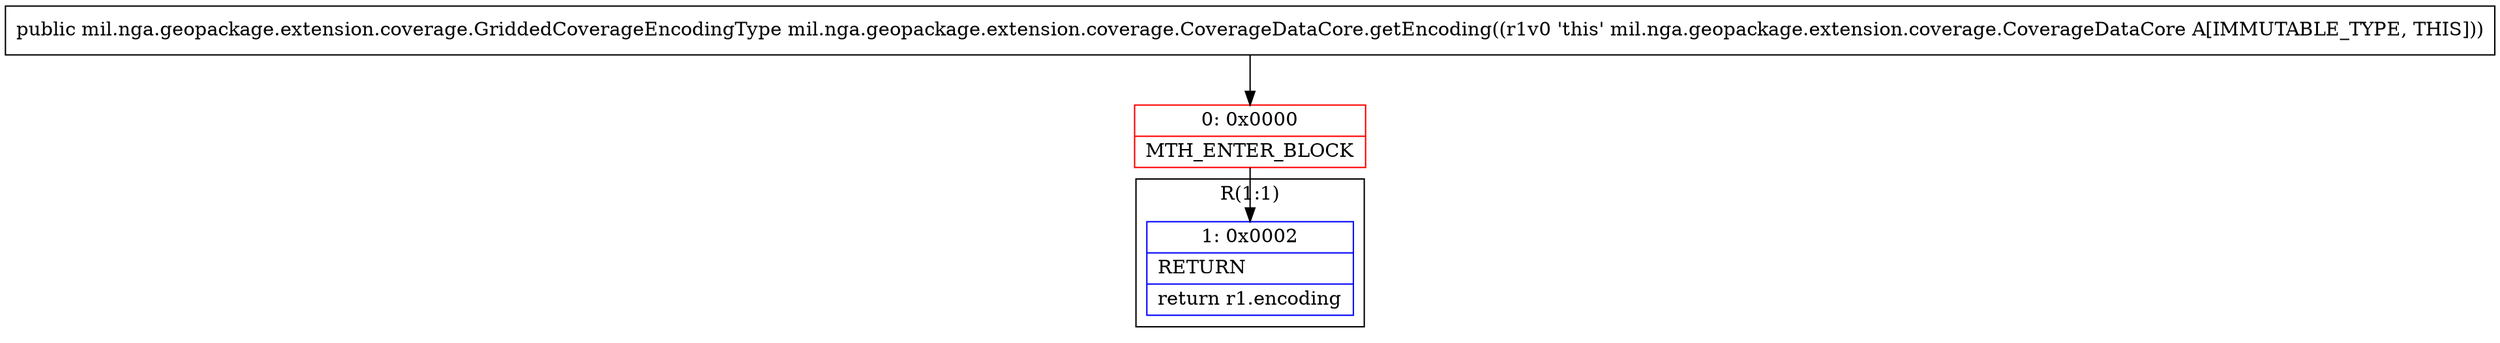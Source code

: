 digraph "CFG formil.nga.geopackage.extension.coverage.CoverageDataCore.getEncoding()Lmil\/nga\/geopackage\/extension\/coverage\/GriddedCoverageEncodingType;" {
subgraph cluster_Region_2031742379 {
label = "R(1:1)";
node [shape=record,color=blue];
Node_1 [shape=record,label="{1\:\ 0x0002|RETURN\l|return r1.encoding\l}"];
}
Node_0 [shape=record,color=red,label="{0\:\ 0x0000|MTH_ENTER_BLOCK\l}"];
MethodNode[shape=record,label="{public mil.nga.geopackage.extension.coverage.GriddedCoverageEncodingType mil.nga.geopackage.extension.coverage.CoverageDataCore.getEncoding((r1v0 'this' mil.nga.geopackage.extension.coverage.CoverageDataCore A[IMMUTABLE_TYPE, THIS])) }"];
MethodNode -> Node_0;
Node_0 -> Node_1;
}


